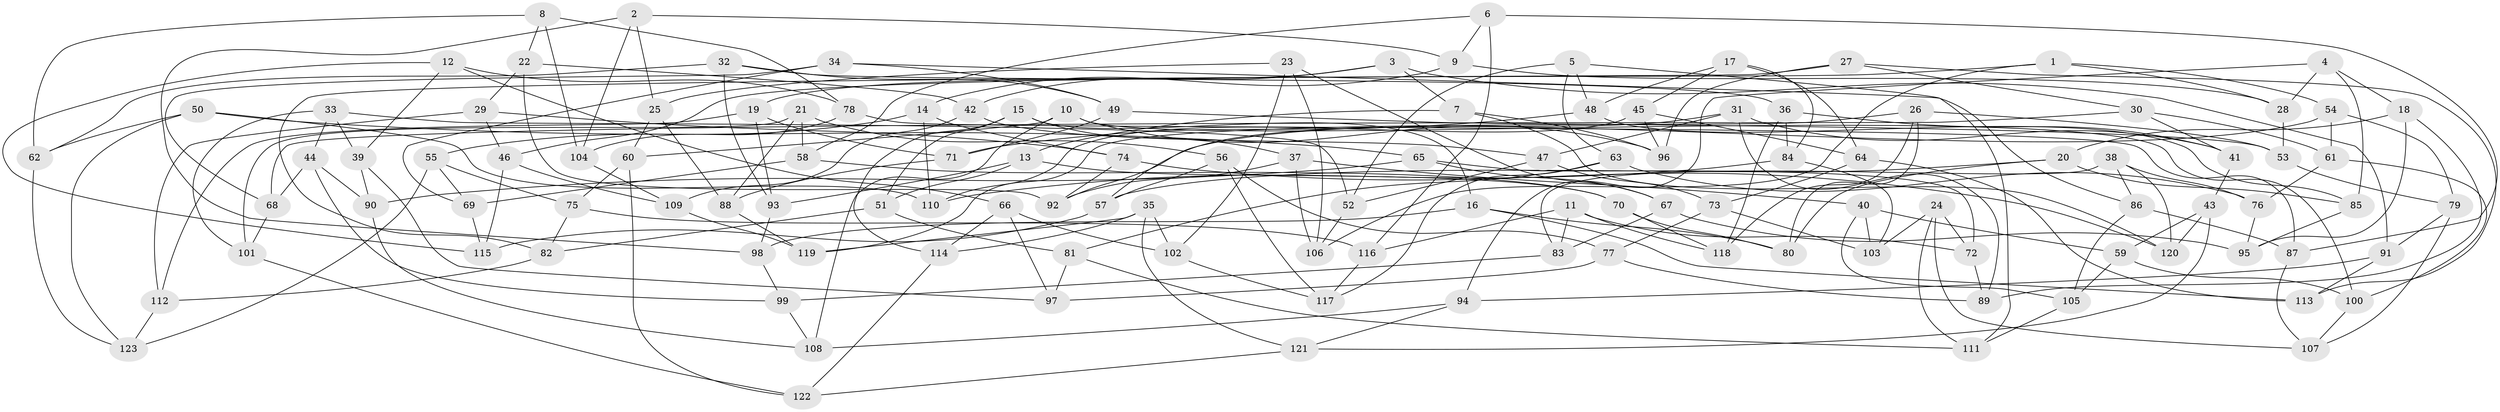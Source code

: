// coarse degree distribution, {4: 0.8160919540229885, 8: 0.022988505747126436, 10: 0.05747126436781609, 9: 0.022988505747126436, 7: 0.011494252873563218, 3: 0.05747126436781609, 2: 0.011494252873563218}
// Generated by graph-tools (version 1.1) at 2025/53/03/04/25 22:53:47]
// undirected, 123 vertices, 246 edges
graph export_dot {
  node [color=gray90,style=filled];
  1;
  2;
  3;
  4;
  5;
  6;
  7;
  8;
  9;
  10;
  11;
  12;
  13;
  14;
  15;
  16;
  17;
  18;
  19;
  20;
  21;
  22;
  23;
  24;
  25;
  26;
  27;
  28;
  29;
  30;
  31;
  32;
  33;
  34;
  35;
  36;
  37;
  38;
  39;
  40;
  41;
  42;
  43;
  44;
  45;
  46;
  47;
  48;
  49;
  50;
  51;
  52;
  53;
  54;
  55;
  56;
  57;
  58;
  59;
  60;
  61;
  62;
  63;
  64;
  65;
  66;
  67;
  68;
  69;
  70;
  71;
  72;
  73;
  74;
  75;
  76;
  77;
  78;
  79;
  80;
  81;
  82;
  83;
  84;
  85;
  86;
  87;
  88;
  89;
  90;
  91;
  92;
  93;
  94;
  95;
  96;
  97;
  98;
  99;
  100;
  101;
  102;
  103;
  104;
  105;
  106;
  107;
  108;
  109;
  110;
  111;
  112;
  113;
  114;
  115;
  116;
  117;
  118;
  119;
  120;
  121;
  122;
  123;
  1 -- 28;
  1 -- 106;
  1 -- 46;
  1 -- 54;
  2 -- 9;
  2 -- 25;
  2 -- 98;
  2 -- 104;
  3 -- 19;
  3 -- 42;
  3 -- 91;
  3 -- 7;
  4 -- 85;
  4 -- 18;
  4 -- 94;
  4 -- 28;
  5 -- 63;
  5 -- 48;
  5 -- 111;
  5 -- 52;
  6 -- 87;
  6 -- 116;
  6 -- 58;
  6 -- 9;
  7 -- 96;
  7 -- 120;
  7 -- 13;
  8 -- 104;
  8 -- 62;
  8 -- 22;
  8 -- 78;
  9 -- 28;
  9 -- 14;
  10 -- 100;
  10 -- 96;
  10 -- 60;
  10 -- 108;
  11 -- 118;
  11 -- 116;
  11 -- 83;
  11 -- 72;
  12 -- 39;
  12 -- 66;
  12 -- 115;
  12 -- 78;
  13 -- 93;
  13 -- 70;
  13 -- 51;
  14 -- 74;
  14 -- 110;
  14 -- 55;
  15 -- 37;
  15 -- 114;
  15 -- 51;
  15 -- 16;
  16 -- 113;
  16 -- 80;
  16 -- 98;
  17 -- 84;
  17 -- 64;
  17 -- 48;
  17 -- 45;
  18 -- 95;
  18 -- 89;
  18 -- 20;
  19 -- 71;
  19 -- 112;
  19 -- 93;
  20 -- 80;
  20 -- 85;
  20 -- 57;
  21 -- 58;
  21 -- 56;
  21 -- 88;
  21 -- 101;
  22 -- 92;
  22 -- 29;
  22 -- 42;
  23 -- 102;
  23 -- 25;
  23 -- 106;
  23 -- 67;
  24 -- 72;
  24 -- 111;
  24 -- 107;
  24 -- 103;
  25 -- 60;
  25 -- 88;
  26 -- 53;
  26 -- 118;
  26 -- 119;
  26 -- 80;
  27 -- 113;
  27 -- 30;
  27 -- 82;
  27 -- 96;
  28 -- 53;
  29 -- 74;
  29 -- 46;
  29 -- 112;
  30 -- 68;
  30 -- 41;
  30 -- 61;
  31 -- 89;
  31 -- 57;
  31 -- 41;
  31 -- 47;
  32 -- 62;
  32 -- 49;
  32 -- 93;
  32 -- 36;
  33 -- 52;
  33 -- 44;
  33 -- 39;
  33 -- 101;
  34 -- 86;
  34 -- 68;
  34 -- 49;
  34 -- 69;
  35 -- 102;
  35 -- 119;
  35 -- 114;
  35 -- 121;
  36 -- 41;
  36 -- 84;
  36 -- 118;
  37 -- 92;
  37 -- 40;
  37 -- 106;
  38 -- 120;
  38 -- 83;
  38 -- 86;
  38 -- 76;
  39 -- 97;
  39 -- 90;
  40 -- 59;
  40 -- 103;
  40 -- 105;
  41 -- 43;
  42 -- 109;
  42 -- 47;
  43 -- 59;
  43 -- 121;
  43 -- 120;
  44 -- 90;
  44 -- 99;
  44 -- 68;
  45 -- 96;
  45 -- 110;
  45 -- 64;
  46 -- 109;
  46 -- 115;
  47 -- 52;
  47 -- 73;
  48 -- 85;
  48 -- 71;
  49 -- 53;
  49 -- 71;
  50 -- 110;
  50 -- 65;
  50 -- 62;
  50 -- 123;
  51 -- 82;
  51 -- 81;
  52 -- 106;
  53 -- 79;
  54 -- 79;
  54 -- 92;
  54 -- 61;
  55 -- 123;
  55 -- 75;
  55 -- 69;
  56 -- 117;
  56 -- 77;
  56 -- 57;
  57 -- 115;
  58 -- 70;
  58 -- 69;
  59 -- 100;
  59 -- 105;
  60 -- 122;
  60 -- 75;
  61 -- 100;
  61 -- 76;
  62 -- 123;
  63 -- 81;
  63 -- 117;
  63 -- 76;
  64 -- 73;
  64 -- 113;
  65 -- 90;
  65 -- 67;
  65 -- 72;
  66 -- 114;
  66 -- 102;
  66 -- 97;
  67 -- 95;
  67 -- 83;
  68 -- 101;
  69 -- 115;
  70 -- 80;
  70 -- 118;
  71 -- 88;
  72 -- 89;
  73 -- 77;
  73 -- 103;
  74 -- 92;
  74 -- 120;
  75 -- 116;
  75 -- 82;
  76 -- 95;
  77 -- 97;
  77 -- 89;
  78 -- 87;
  78 -- 104;
  79 -- 91;
  79 -- 107;
  81 -- 97;
  81 -- 111;
  82 -- 112;
  83 -- 99;
  84 -- 110;
  84 -- 103;
  85 -- 95;
  86 -- 87;
  86 -- 105;
  87 -- 107;
  88 -- 119;
  90 -- 108;
  91 -- 113;
  91 -- 94;
  93 -- 98;
  94 -- 121;
  94 -- 108;
  98 -- 99;
  99 -- 108;
  100 -- 107;
  101 -- 122;
  102 -- 117;
  104 -- 109;
  105 -- 111;
  109 -- 119;
  112 -- 123;
  114 -- 122;
  116 -- 117;
  121 -- 122;
}
